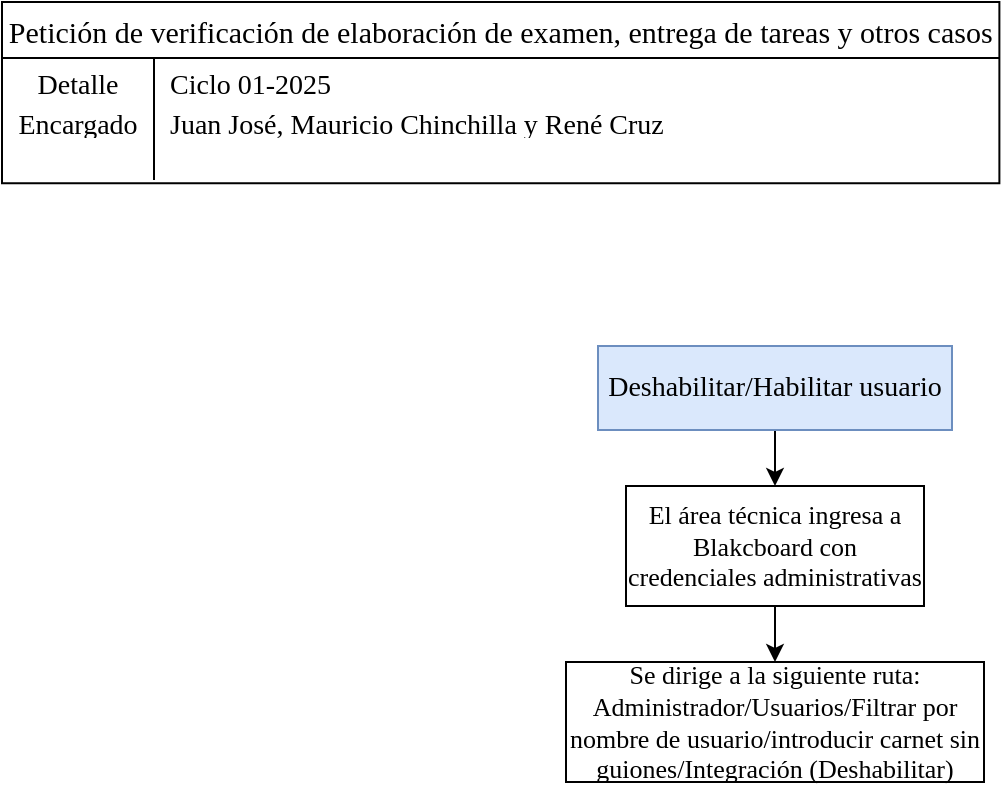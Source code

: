 <mxfile version="28.0.6">
  <diagram name="Página-1" id="FuOOoJdAioBFezD-wSIW">
    <mxGraphModel dx="815" dy="481" grid="0" gridSize="10" guides="1" tooltips="1" connect="1" arrows="1" fold="1" page="1" pageScale="1" pageWidth="827" pageHeight="1169" math="0" shadow="0">
      <root>
        <mxCell id="0" />
        <mxCell id="1" parent="0" />
        <mxCell id="JOM8ehNJB0yGpK_x8ZdP-1" value="Petición de verificación de elaboración de examen, entrega de tareas y otros casos" style="shape=table;startSize=28;container=1;collapsible=0;childLayout=tableLayout;fixedRows=1;rowLines=0;fontStyle=0;strokeColor=default;fontSize=15;fontFamily=Times New Roman;" vertex="1" parent="1">
          <mxGeometry x="30" y="30" width="498.697" height="90.612" as="geometry" />
        </mxCell>
        <mxCell id="JOM8ehNJB0yGpK_x8ZdP-2" value="" style="shape=tableRow;horizontal=0;startSize=0;swimlaneHead=0;swimlaneBody=0;top=0;left=0;bottom=0;right=0;collapsible=0;dropTarget=0;fillColor=none;points=[[0,0.5],[1,0.5]];portConstraint=eastwest;strokeColor=inherit;fontSize=16;fontFamily=Times New Roman;" vertex="1" parent="JOM8ehNJB0yGpK_x8ZdP-1">
          <mxGeometry y="28" width="498.697" height="20" as="geometry" />
        </mxCell>
        <mxCell id="JOM8ehNJB0yGpK_x8ZdP-3" value="&lt;font style=&quot;font-size: 14px;&quot;&gt;Detalle&lt;/font&gt;&lt;div&gt;&lt;br&gt;&lt;/div&gt;" style="shape=partialRectangle;html=1;whiteSpace=wrap;connectable=0;fillColor=none;top=0;left=0;bottom=0;right=0;overflow=hidden;pointerEvents=1;strokeColor=inherit;fontSize=16;fontFamily=Times New Roman;" vertex="1" parent="JOM8ehNJB0yGpK_x8ZdP-2">
          <mxGeometry width="76" height="20" as="geometry">
            <mxRectangle width="76" height="20" as="alternateBounds" />
          </mxGeometry>
        </mxCell>
        <mxCell id="JOM8ehNJB0yGpK_x8ZdP-4" value="&lt;font style=&quot;font-size: 14px;&quot;&gt;Ciclo 01-2025&lt;/font&gt;" style="shape=partialRectangle;html=1;whiteSpace=wrap;connectable=0;fillColor=none;top=0;left=0;bottom=0;right=0;align=left;spacingLeft=6;overflow=hidden;strokeColor=inherit;fontSize=16;fontFamily=Times New Roman;" vertex="1" parent="JOM8ehNJB0yGpK_x8ZdP-2">
          <mxGeometry x="76" width="423" height="20" as="geometry">
            <mxRectangle width="423" height="20" as="alternateBounds" />
          </mxGeometry>
        </mxCell>
        <mxCell id="JOM8ehNJB0yGpK_x8ZdP-5" value="" style="shape=tableRow;horizontal=0;startSize=0;swimlaneHead=0;swimlaneBody=0;top=0;left=0;bottom=0;right=0;collapsible=0;dropTarget=0;fillColor=none;points=[[0,0.5],[1,0.5]];portConstraint=eastwest;strokeColor=inherit;fontSize=16;fontFamily=Times New Roman;" vertex="1" parent="JOM8ehNJB0yGpK_x8ZdP-1">
          <mxGeometry y="48" width="498.697" height="21" as="geometry" />
        </mxCell>
        <mxCell id="JOM8ehNJB0yGpK_x8ZdP-6" value="&lt;font style=&quot;font-size: 14px;&quot;&gt;Encargado&lt;/font&gt;" style="shape=partialRectangle;html=1;whiteSpace=wrap;connectable=0;fillColor=none;top=0;left=0;bottom=0;right=0;overflow=hidden;strokeColor=inherit;fontSize=16;fontFamily=Times New Roman;" vertex="1" parent="JOM8ehNJB0yGpK_x8ZdP-5">
          <mxGeometry width="76" height="21" as="geometry">
            <mxRectangle width="76" height="21" as="alternateBounds" />
          </mxGeometry>
        </mxCell>
        <mxCell id="JOM8ehNJB0yGpK_x8ZdP-7" value="&lt;span style=&quot;font-size: 14px;&quot;&gt;Juan José, Mauricio Chinchilla y René Cruz&lt;/span&gt;" style="shape=partialRectangle;html=1;whiteSpace=wrap;connectable=0;fillColor=none;top=0;left=0;bottom=0;right=0;align=left;spacingLeft=6;overflow=hidden;strokeColor=inherit;fontSize=16;fontFamily=Times New Roman;" vertex="1" parent="JOM8ehNJB0yGpK_x8ZdP-5">
          <mxGeometry x="76" width="423" height="21" as="geometry">
            <mxRectangle width="423" height="21" as="alternateBounds" />
          </mxGeometry>
        </mxCell>
        <mxCell id="JOM8ehNJB0yGpK_x8ZdP-8" value="" style="shape=tableRow;horizontal=0;startSize=0;swimlaneHead=0;swimlaneBody=0;top=0;left=0;bottom=0;right=0;collapsible=0;dropTarget=0;fillColor=none;points=[[0,0.5],[1,0.5]];portConstraint=eastwest;strokeColor=inherit;fontSize=16;fontFamily=Times New Roman;" vertex="1" parent="JOM8ehNJB0yGpK_x8ZdP-1">
          <mxGeometry y="69" width="498.697" height="20" as="geometry" />
        </mxCell>
        <mxCell id="JOM8ehNJB0yGpK_x8ZdP-9" value="" style="shape=partialRectangle;html=1;whiteSpace=wrap;connectable=0;fillColor=none;top=0;left=0;bottom=0;right=0;overflow=hidden;strokeColor=inherit;fontSize=16;fontFamily=Times New Roman;" vertex="1" parent="JOM8ehNJB0yGpK_x8ZdP-8">
          <mxGeometry width="76" height="20" as="geometry">
            <mxRectangle width="76" height="20" as="alternateBounds" />
          </mxGeometry>
        </mxCell>
        <mxCell id="JOM8ehNJB0yGpK_x8ZdP-10" value="" style="shape=partialRectangle;html=1;whiteSpace=wrap;connectable=0;fillColor=none;top=0;left=0;bottom=0;right=0;align=left;spacingLeft=6;overflow=hidden;strokeColor=inherit;fontSize=16;fontFamily=Times New Roman;" vertex="1" parent="JOM8ehNJB0yGpK_x8ZdP-8">
          <mxGeometry x="76" width="423" height="20" as="geometry">
            <mxRectangle width="423" height="20" as="alternateBounds" />
          </mxGeometry>
        </mxCell>
        <mxCell id="JOM8ehNJB0yGpK_x8ZdP-11" value="" style="edgeStyle=orthogonalEdgeStyle;rounded=0;orthogonalLoop=1;jettySize=auto;html=1;" edge="1" parent="1" source="JOM8ehNJB0yGpK_x8ZdP-12" target="JOM8ehNJB0yGpK_x8ZdP-14">
          <mxGeometry relative="1" as="geometry" />
        </mxCell>
        <mxCell id="JOM8ehNJB0yGpK_x8ZdP-12" value="&lt;font style=&quot;font-size: 14px;&quot;&gt;Deshabilitar/Habilitar usuario&lt;/font&gt;" style="rounded=0;whiteSpace=wrap;html=1;fillColor=#dae8fc;strokeColor=#6c8ebf;fontFamily=Times New Roman;fontSize=13;" vertex="1" parent="1">
          <mxGeometry x="328" y="202" width="177" height="42" as="geometry" />
        </mxCell>
        <mxCell id="JOM8ehNJB0yGpK_x8ZdP-13" value="" style="edgeStyle=orthogonalEdgeStyle;rounded=0;orthogonalLoop=1;jettySize=auto;html=1;" edge="1" parent="1" source="JOM8ehNJB0yGpK_x8ZdP-14" target="JOM8ehNJB0yGpK_x8ZdP-15">
          <mxGeometry relative="1" as="geometry" />
        </mxCell>
        <mxCell id="JOM8ehNJB0yGpK_x8ZdP-14" value="El área técnica ingresa a Blakcboard con credenciales administrativas" style="whiteSpace=wrap;html=1;fontSize=13;fontFamily=Times New Roman;rounded=0;" vertex="1" parent="1">
          <mxGeometry x="342" y="272" width="149" height="60" as="geometry" />
        </mxCell>
        <mxCell id="JOM8ehNJB0yGpK_x8ZdP-15" value="Se dirige a la siguiente ruta: Administrador/Usuarios/Filtrar por nombre de usuario/introducir carnet sin guiones/Integración (Deshabilitar)" style="whiteSpace=wrap;html=1;fontSize=13;fontFamily=Times New Roman;rounded=0;" vertex="1" parent="1">
          <mxGeometry x="312" y="360" width="209" height="60" as="geometry" />
        </mxCell>
      </root>
    </mxGraphModel>
  </diagram>
</mxfile>
